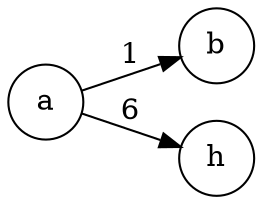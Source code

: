 digraph G {
  rankdir=LR;
  node [shape=circle];

  "b" [pos="2,2!"];
  "h" [pos="6,6!"];
  "a" [pos="1,1!"];

  "a" -> "b" [label="1"];
  "a" -> "h" [label="6"];
}
